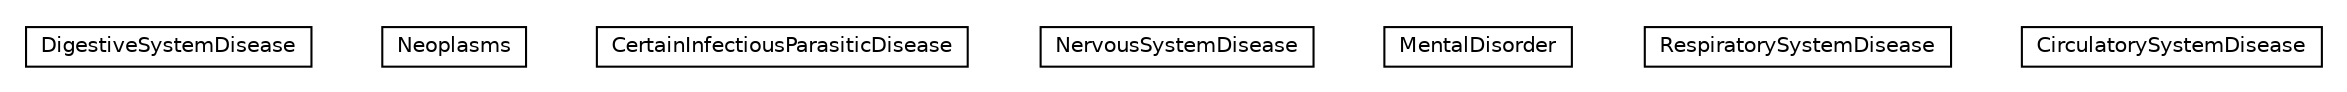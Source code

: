 #!/usr/local/bin/dot
#
# Class diagram 
# Generated by UMLGraph version R5_6-24-gf6e263 (http://www.umlgraph.org/)
#

digraph G {
	edge [fontname="Helvetica",fontsize=10,labelfontname="Helvetica",labelfontsize=10];
	node [fontname="Helvetica",fontsize=10,shape=plaintext];
	nodesep=0.25;
	ranksep=0.5;
	// org.universAAL.ontology.ICD10Diseases.owl.DigestiveSystemDisease
	c23265 [label=<<table title="org.universAAL.ontology.ICD10Diseases.owl.DigestiveSystemDisease" border="0" cellborder="1" cellspacing="0" cellpadding="2" port="p" href="./DigestiveSystemDisease.html">
		<tr><td><table border="0" cellspacing="0" cellpadding="1">
<tr><td align="center" balign="center"> DigestiveSystemDisease </td></tr>
		</table></td></tr>
		</table>>, URL="./DigestiveSystemDisease.html", fontname="Helvetica", fontcolor="black", fontsize=10.0];
	// org.universAAL.ontology.ICD10Diseases.owl.Neoplasms
	c23266 [label=<<table title="org.universAAL.ontology.ICD10Diseases.owl.Neoplasms" border="0" cellborder="1" cellspacing="0" cellpadding="2" port="p" href="./Neoplasms.html">
		<tr><td><table border="0" cellspacing="0" cellpadding="1">
<tr><td align="center" balign="center"> Neoplasms </td></tr>
		</table></td></tr>
		</table>>, URL="./Neoplasms.html", fontname="Helvetica", fontcolor="black", fontsize=10.0];
	// org.universAAL.ontology.ICD10Diseases.owl.CertainInfectiousParasiticDisease
	c23267 [label=<<table title="org.universAAL.ontology.ICD10Diseases.owl.CertainInfectiousParasiticDisease" border="0" cellborder="1" cellspacing="0" cellpadding="2" port="p" href="./CertainInfectiousParasiticDisease.html">
		<tr><td><table border="0" cellspacing="0" cellpadding="1">
<tr><td align="center" balign="center"> CertainInfectiousParasiticDisease </td></tr>
		</table></td></tr>
		</table>>, URL="./CertainInfectiousParasiticDisease.html", fontname="Helvetica", fontcolor="black", fontsize=10.0];
	// org.universAAL.ontology.ICD10Diseases.owl.NervousSystemDisease
	c23268 [label=<<table title="org.universAAL.ontology.ICD10Diseases.owl.NervousSystemDisease" border="0" cellborder="1" cellspacing="0" cellpadding="2" port="p" href="./NervousSystemDisease.html">
		<tr><td><table border="0" cellspacing="0" cellpadding="1">
<tr><td align="center" balign="center"> NervousSystemDisease </td></tr>
		</table></td></tr>
		</table>>, URL="./NervousSystemDisease.html", fontname="Helvetica", fontcolor="black", fontsize=10.0];
	// org.universAAL.ontology.ICD10Diseases.owl.MentalDisorder
	c23269 [label=<<table title="org.universAAL.ontology.ICD10Diseases.owl.MentalDisorder" border="0" cellborder="1" cellspacing="0" cellpadding="2" port="p" href="./MentalDisorder.html">
		<tr><td><table border="0" cellspacing="0" cellpadding="1">
<tr><td align="center" balign="center"> MentalDisorder </td></tr>
		</table></td></tr>
		</table>>, URL="./MentalDisorder.html", fontname="Helvetica", fontcolor="black", fontsize=10.0];
	// org.universAAL.ontology.ICD10Diseases.owl.RespiratorySystemDisease
	c23270 [label=<<table title="org.universAAL.ontology.ICD10Diseases.owl.RespiratorySystemDisease" border="0" cellborder="1" cellspacing="0" cellpadding="2" port="p" href="./RespiratorySystemDisease.html">
		<tr><td><table border="0" cellspacing="0" cellpadding="1">
<tr><td align="center" balign="center"> RespiratorySystemDisease </td></tr>
		</table></td></tr>
		</table>>, URL="./RespiratorySystemDisease.html", fontname="Helvetica", fontcolor="black", fontsize=10.0];
	// org.universAAL.ontology.ICD10Diseases.owl.CirculatorySystemDisease
	c23271 [label=<<table title="org.universAAL.ontology.ICD10Diseases.owl.CirculatorySystemDisease" border="0" cellborder="1" cellspacing="0" cellpadding="2" port="p" href="./CirculatorySystemDisease.html">
		<tr><td><table border="0" cellspacing="0" cellpadding="1">
<tr><td align="center" balign="center"> CirculatorySystemDisease </td></tr>
		</table></td></tr>
		</table>>, URL="./CirculatorySystemDisease.html", fontname="Helvetica", fontcolor="black", fontsize=10.0];
}

